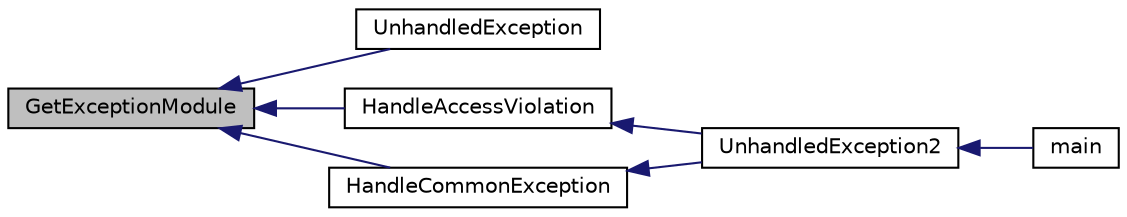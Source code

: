 digraph G
{
  edge [fontname="Helvetica",fontsize="10",labelfontname="Helvetica",labelfontsize="10"];
  node [fontname="Helvetica",fontsize="10",shape=record];
  rankdir="LR";
  Node1 [label="GetExceptionModule",height=0.2,width=0.4,color="black", fillcolor="grey75", style="filled" fontcolor="black"];
  Node1 -> Node2 [dir="back",color="midnightblue",fontsize="10",style="solid",fontname="Helvetica"];
  Node2 [label="UnhandledException",height=0.2,width=0.4,color="black", fillcolor="white", style="filled",URL="$d8/d5e/backtracer__win32_8h.html#a5d1b8267c9f66dbfa0299d85bfbbac3f"];
  Node1 -> Node3 [dir="back",color="midnightblue",fontsize="10",style="solid",fontname="Helvetica"];
  Node3 [label="HandleAccessViolation",height=0.2,width=0.4,color="black", fillcolor="white", style="filled",URL="$d2/def/backtracer__win32_8cpp.html#a0bffc5d19521ae5e043905274e4df840"];
  Node3 -> Node4 [dir="back",color="midnightblue",fontsize="10",style="solid",fontname="Helvetica"];
  Node4 [label="UnhandledException2",height=0.2,width=0.4,color="black", fillcolor="white", style="filled",URL="$d8/d5e/backtracer__win32_8h.html#a740c1b7e51ae9a0b7bf795a98ea3de2f"];
  Node4 -> Node5 [dir="back",color="midnightblue",fontsize="10",style="solid",fontname="Helvetica"];
  Node5 [label="main",height=0.2,width=0.4,color="black", fillcolor="white", style="filled",URL="$df/d0a/main_8cpp.html#a0ddf1224851353fc92bfbff6f499fa97"];
  Node1 -> Node6 [dir="back",color="midnightblue",fontsize="10",style="solid",fontname="Helvetica"];
  Node6 [label="HandleCommonException",height=0.2,width=0.4,color="black", fillcolor="white", style="filled",URL="$d2/def/backtracer__win32_8cpp.html#a8b6e9c6e307894b0247993eee747c992"];
  Node6 -> Node4 [dir="back",color="midnightblue",fontsize="10",style="solid",fontname="Helvetica"];
}
